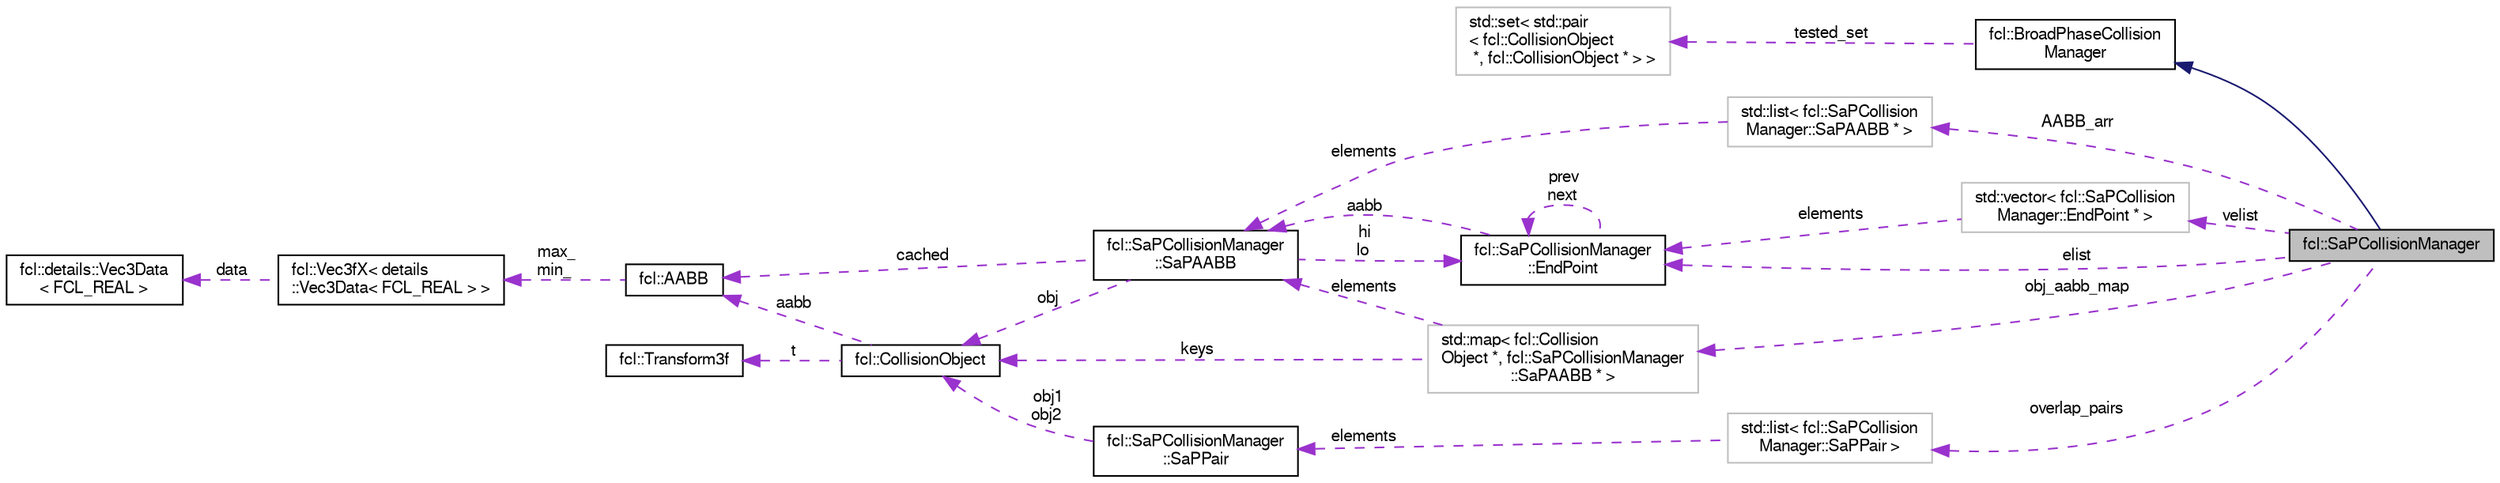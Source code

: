 digraph "fcl::SaPCollisionManager"
{
  edge [fontname="FreeSans",fontsize="10",labelfontname="FreeSans",labelfontsize="10"];
  node [fontname="FreeSans",fontsize="10",shape=record];
  rankdir="LR";
  Node1 [label="fcl::SaPCollisionManager",height=0.2,width=0.4,color="black", fillcolor="grey75", style="filled" fontcolor="black"];
  Node2 -> Node1 [dir="back",color="midnightblue",fontsize="10",style="solid",fontname="FreeSans"];
  Node2 [label="fcl::BroadPhaseCollision\lManager",height=0.2,width=0.4,color="black", fillcolor="white", style="filled",URL="$a00006.html",tooltip="Base class for broad phase collision. It helps to accelerate the collision/distance between N objects..."];
  Node3 -> Node2 [dir="back",color="darkorchid3",fontsize="10",style="dashed",label=" tested_set" ,fontname="FreeSans"];
  Node3 [label="std::set\< std::pair\l\< fcl::CollisionObject\l *, fcl::CollisionObject * \> \>",height=0.2,width=0.4,color="grey75", fillcolor="white", style="filled"];
  Node4 -> Node1 [dir="back",color="darkorchid3",fontsize="10",style="dashed",label=" overlap_pairs" ,fontname="FreeSans"];
  Node4 [label="std::list\< fcl::SaPCollision\lManager::SaPPair \>",height=0.2,width=0.4,color="grey75", fillcolor="white", style="filled"];
  Node5 -> Node4 [dir="back",color="darkorchid3",fontsize="10",style="dashed",label=" elements" ,fontname="FreeSans"];
  Node5 [label="fcl::SaPCollisionManager\l::SaPPair",height=0.2,width=0.4,color="black", fillcolor="white", style="filled",URL="$a00168.html",tooltip="A pair of objects that are not culling away and should further check collision. "];
  Node6 -> Node5 [dir="back",color="darkorchid3",fontsize="10",style="dashed",label=" obj1\nobj2" ,fontname="FreeSans"];
  Node6 [label="fcl::CollisionObject",height=0.2,width=0.4,color="black", fillcolor="white", style="filled",URL="$a00029.html",tooltip="the object for collision or distance computation, contains the geometry and the transform information..."];
  Node7 -> Node6 [dir="back",color="darkorchid3",fontsize="10",style="dashed",label=" aabb" ,fontname="FreeSans"];
  Node7 [label="fcl::AABB",height=0.2,width=0.4,color="black", fillcolor="white", style="filled",URL="$a00003.html",tooltip="A class describing the AABB collision structure, which is a box in 3D space determined by two diagona..."];
  Node8 -> Node7 [dir="back",color="darkorchid3",fontsize="10",style="dashed",label=" max_\nmin_" ,fontname="FreeSans"];
  Node8 [label="fcl::Vec3fX\< details\l::Vec3Data\< FCL_REAL \> \>",height=0.2,width=0.4,color="black", fillcolor="white", style="filled",URL="$a00223.html"];
  Node9 -> Node8 [dir="back",color="darkorchid3",fontsize="10",style="dashed",label=" data" ,fontname="FreeSans"];
  Node9 [label="fcl::details::Vec3Data\l\< FCL_REAL \>",height=0.2,width=0.4,color="black", fillcolor="white", style="filled",URL="$a00222.html"];
  Node10 -> Node6 [dir="back",color="darkorchid3",fontsize="10",style="dashed",label=" t" ,fontname="FreeSans"];
  Node10 [label="fcl::Transform3f",height=0.2,width=0.4,color="black", fillcolor="white", style="filled",URL="$a00212.html",tooltip="Simple transform class used locally by InterpMotion. "];
  Node11 -> Node1 [dir="back",color="darkorchid3",fontsize="10",style="dashed",label=" elist" ,fontname="FreeSans"];
  Node11 [label="fcl::SaPCollisionManager\l::EndPoint",height=0.2,width=0.4,color="black", fillcolor="white", style="filled",URL="$a00051.html",tooltip="End point for an interval. "];
  Node11 -> Node11 [dir="back",color="darkorchid3",fontsize="10",style="dashed",label=" prev\nnext" ,fontname="FreeSans"];
  Node12 -> Node11 [dir="back",color="darkorchid3",fontsize="10",style="dashed",label=" aabb" ,fontname="FreeSans"];
  Node12 [label="fcl::SaPCollisionManager\l::SaPAABB",height=0.2,width=0.4,color="black", fillcolor="white", style="filled",URL="$a00165.html",tooltip="SAP interval for one object. "];
  Node6 -> Node12 [dir="back",color="darkorchid3",fontsize="10",style="dashed",label=" obj" ,fontname="FreeSans"];
  Node11 -> Node12 [dir="back",color="darkorchid3",fontsize="10",style="dashed",label=" hi\nlo" ,fontname="FreeSans"];
  Node7 -> Node12 [dir="back",color="darkorchid3",fontsize="10",style="dashed",label=" cached" ,fontname="FreeSans"];
  Node13 -> Node1 [dir="back",color="darkorchid3",fontsize="10",style="dashed",label=" velist" ,fontname="FreeSans"];
  Node13 [label="std::vector\< fcl::SaPCollision\lManager::EndPoint * \>",height=0.2,width=0.4,color="grey75", fillcolor="white", style="filled"];
  Node11 -> Node13 [dir="back",color="darkorchid3",fontsize="10",style="dashed",label=" elements" ,fontname="FreeSans"];
  Node14 -> Node1 [dir="back",color="darkorchid3",fontsize="10",style="dashed",label=" obj_aabb_map" ,fontname="FreeSans"];
  Node14 [label="std::map\< fcl::Collision\lObject *, fcl::SaPCollisionManager\l::SaPAABB * \>",height=0.2,width=0.4,color="grey75", fillcolor="white", style="filled"];
  Node6 -> Node14 [dir="back",color="darkorchid3",fontsize="10",style="dashed",label=" keys" ,fontname="FreeSans"];
  Node12 -> Node14 [dir="back",color="darkorchid3",fontsize="10",style="dashed",label=" elements" ,fontname="FreeSans"];
  Node15 -> Node1 [dir="back",color="darkorchid3",fontsize="10",style="dashed",label=" AABB_arr" ,fontname="FreeSans"];
  Node15 [label="std::list\< fcl::SaPCollision\lManager::SaPAABB * \>",height=0.2,width=0.4,color="grey75", fillcolor="white", style="filled"];
  Node12 -> Node15 [dir="back",color="darkorchid3",fontsize="10",style="dashed",label=" elements" ,fontname="FreeSans"];
}

